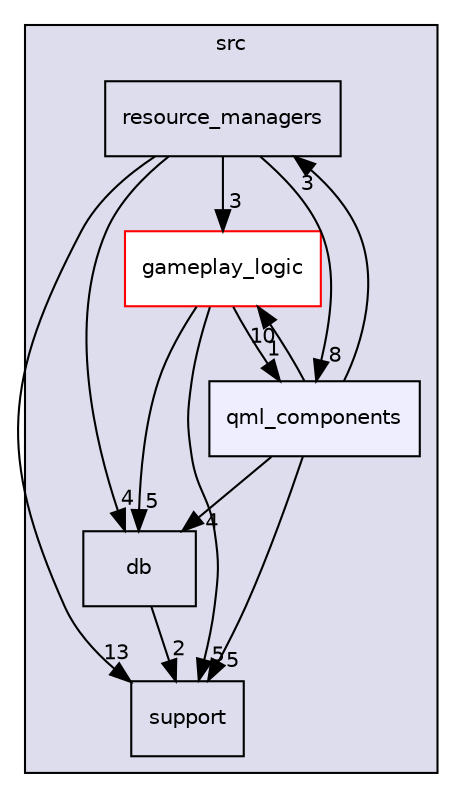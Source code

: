 digraph "src/qml_components" {
  compound=true
  node [ fontsize="10", fontname="Helvetica"];
  edge [ labelfontsize="10", labelfontname="Helvetica"];
  subgraph clusterdir_68267d1309a1af8e8297ef4c3efbcdba {
    graph [ bgcolor="#ddddee", pencolor="black", label="src" fontname="Helvetica", fontsize="10", URL="dir_68267d1309a1af8e8297ef4c3efbcdba.html"]
  dir_021c64f412f6b3b6708367bb6d6ca209 [shape=box label="support" URL="dir_021c64f412f6b3b6708367bb6d6ca209.html"];
  dir_18fd539062cd3a2de3dfd78991cf728d [shape=box label="db" URL="dir_18fd539062cd3a2de3dfd78991cf728d.html"];
  dir_527bc9af833e63dbc16533b60a5f5ab8 [shape=box label="resource_managers" URL="dir_527bc9af833e63dbc16533b60a5f5ab8.html"];
  dir_532906d8876b5477dcd3b8816c48a7ca [shape=box label="gameplay_logic" fillcolor="white" style="filled" color="red" URL="dir_532906d8876b5477dcd3b8816c48a7ca.html"];
  dir_870fedec2d106ed34b9454ee795594d3 [shape=box, label="qml_components", style="filled", fillcolor="#eeeeff", pencolor="black", URL="dir_870fedec2d106ed34b9454ee795594d3.html"];
  }
  dir_532906d8876b5477dcd3b8816c48a7ca->dir_021c64f412f6b3b6708367bb6d6ca209 [headlabel="5", labeldistance=1.5 headhref="dir_000009_000015.html"];
  dir_532906d8876b5477dcd3b8816c48a7ca->dir_18fd539062cd3a2de3dfd78991cf728d [headlabel="5", labeldistance=1.5 headhref="dir_000009_000008.html"];
  dir_532906d8876b5477dcd3b8816c48a7ca->dir_870fedec2d106ed34b9454ee795594d3 [headlabel="1", labeldistance=1.5 headhref="dir_000009_000012.html"];
  dir_18fd539062cd3a2de3dfd78991cf728d->dir_021c64f412f6b3b6708367bb6d6ca209 [headlabel="2", labeldistance=1.5 headhref="dir_000008_000015.html"];
  dir_870fedec2d106ed34b9454ee795594d3->dir_021c64f412f6b3b6708367bb6d6ca209 [headlabel="5", labeldistance=1.5 headhref="dir_000012_000015.html"];
  dir_870fedec2d106ed34b9454ee795594d3->dir_18fd539062cd3a2de3dfd78991cf728d [headlabel="4", labeldistance=1.5 headhref="dir_000012_000008.html"];
  dir_870fedec2d106ed34b9454ee795594d3->dir_527bc9af833e63dbc16533b60a5f5ab8 [headlabel="3", labeldistance=1.5 headhref="dir_000012_000013.html"];
  dir_870fedec2d106ed34b9454ee795594d3->dir_532906d8876b5477dcd3b8816c48a7ca [headlabel="10", labeldistance=1.5 headhref="dir_000012_000009.html"];
  dir_527bc9af833e63dbc16533b60a5f5ab8->dir_021c64f412f6b3b6708367bb6d6ca209 [headlabel="13", labeldistance=1.5 headhref="dir_000013_000015.html"];
  dir_527bc9af833e63dbc16533b60a5f5ab8->dir_18fd539062cd3a2de3dfd78991cf728d [headlabel="4", labeldistance=1.5 headhref="dir_000013_000008.html"];
  dir_527bc9af833e63dbc16533b60a5f5ab8->dir_532906d8876b5477dcd3b8816c48a7ca [headlabel="3", labeldistance=1.5 headhref="dir_000013_000009.html"];
  dir_527bc9af833e63dbc16533b60a5f5ab8->dir_870fedec2d106ed34b9454ee795594d3 [headlabel="8", labeldistance=1.5 headhref="dir_000013_000012.html"];
}

